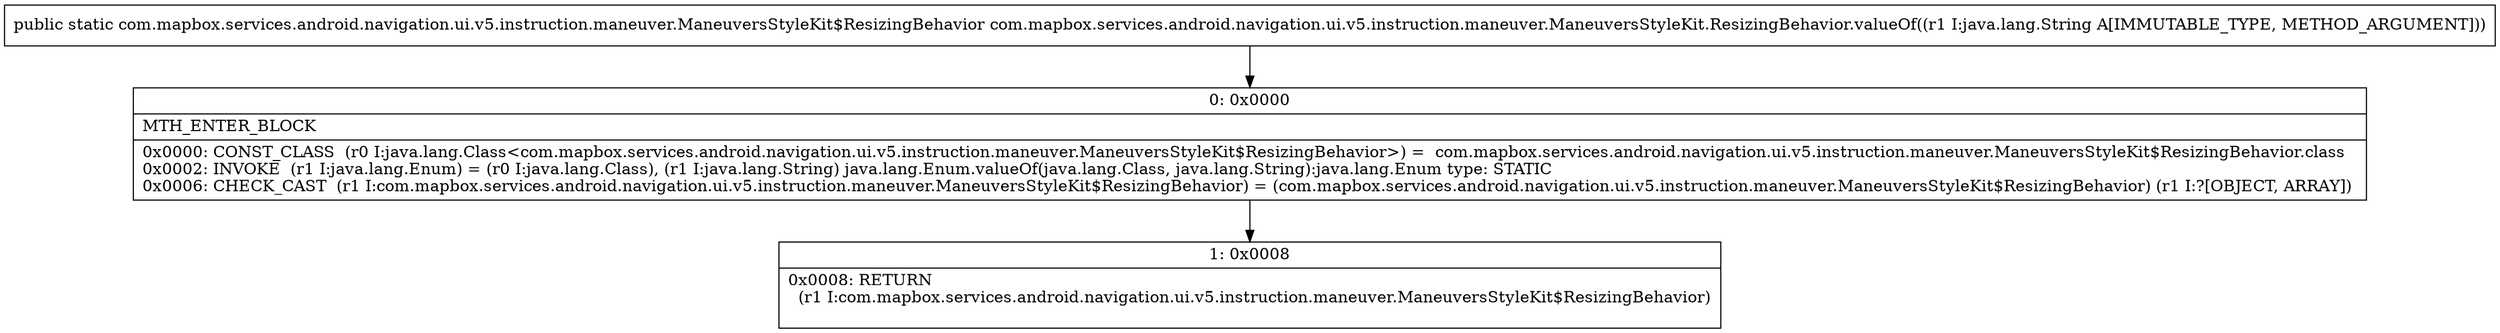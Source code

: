 digraph "CFG forcom.mapbox.services.android.navigation.ui.v5.instruction.maneuver.ManeuversStyleKit.ResizingBehavior.valueOf(Ljava\/lang\/String;)Lcom\/mapbox\/services\/android\/navigation\/ui\/v5\/instruction\/maneuver\/ManeuversStyleKit$ResizingBehavior;" {
Node_0 [shape=record,label="{0\:\ 0x0000|MTH_ENTER_BLOCK\l|0x0000: CONST_CLASS  (r0 I:java.lang.Class\<com.mapbox.services.android.navigation.ui.v5.instruction.maneuver.ManeuversStyleKit$ResizingBehavior\>) =  com.mapbox.services.android.navigation.ui.v5.instruction.maneuver.ManeuversStyleKit$ResizingBehavior.class \l0x0002: INVOKE  (r1 I:java.lang.Enum) = (r0 I:java.lang.Class), (r1 I:java.lang.String) java.lang.Enum.valueOf(java.lang.Class, java.lang.String):java.lang.Enum type: STATIC \l0x0006: CHECK_CAST  (r1 I:com.mapbox.services.android.navigation.ui.v5.instruction.maneuver.ManeuversStyleKit$ResizingBehavior) = (com.mapbox.services.android.navigation.ui.v5.instruction.maneuver.ManeuversStyleKit$ResizingBehavior) (r1 I:?[OBJECT, ARRAY]) \l}"];
Node_1 [shape=record,label="{1\:\ 0x0008|0x0008: RETURN  \l  (r1 I:com.mapbox.services.android.navigation.ui.v5.instruction.maneuver.ManeuversStyleKit$ResizingBehavior)\l \l}"];
MethodNode[shape=record,label="{public static com.mapbox.services.android.navigation.ui.v5.instruction.maneuver.ManeuversStyleKit$ResizingBehavior com.mapbox.services.android.navigation.ui.v5.instruction.maneuver.ManeuversStyleKit.ResizingBehavior.valueOf((r1 I:java.lang.String A[IMMUTABLE_TYPE, METHOD_ARGUMENT])) }"];
MethodNode -> Node_0;
Node_0 -> Node_1;
}

